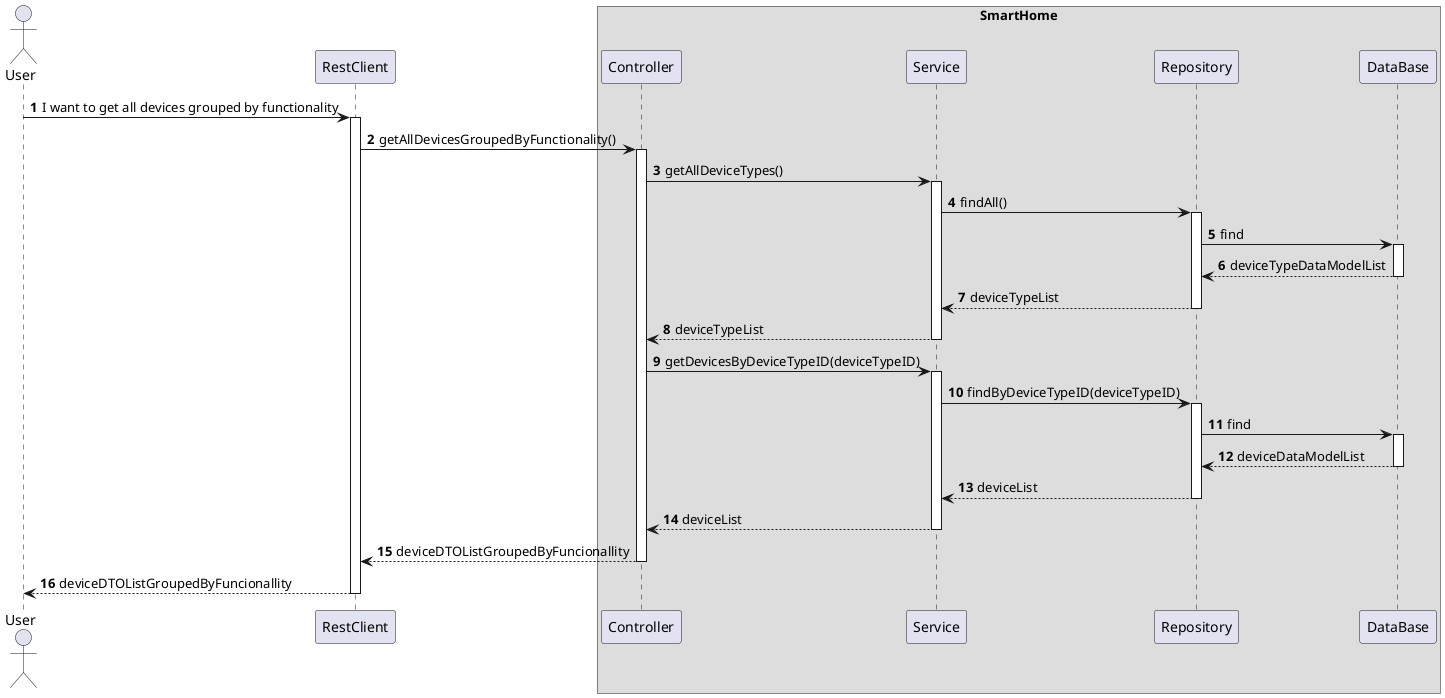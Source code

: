 @startuml
'https://plantuml.com/sequence-diagram
!pragma layout smetana

autonumber

actor "User" as User
participant "RestClient" as RC

box "SmartHome"
    participant "Controller" as CTRL
    participant "Service" as SV
    participant "Repository" as REPO
    participant "DataBase" as BD
end box


User -> RC : I want to get all devices grouped by functionality
activate RC


RC -> CTRL: getAllDevicesGroupedByFunctionality()
activate CTRL


CTRL -> SV: getAllDeviceTypes()
activate SV

SV -> REPO : findAll()
activate REPO

REPO -> BD : find
activate BD

BD --> REPO : deviceTypeDataModelList
deactivate BD

REPO --> SV : deviceTypeList
deactivate BD
deactivate REPO

SV --> CTRL : deviceTypeList
deactivate SV

CTRL -> SV : getDevicesByDeviceTypeID(deviceTypeID)
activate SV

SV -> REPO : findByDeviceTypeID(deviceTypeID)
activate REPO

REPO -> BD : find
activate BD

BD --> REPO : deviceDataModelList
deactivate BD

REPO --> SV : deviceList
deactivate REPO

SV --> CTRL : deviceList
deactivate SV

CTRL --> RC : deviceDTOListGroupedByFuncionallity
deactivate CTRL

RC --> User : deviceDTOListGroupedByFuncionallity
deactivate RC


@enduml